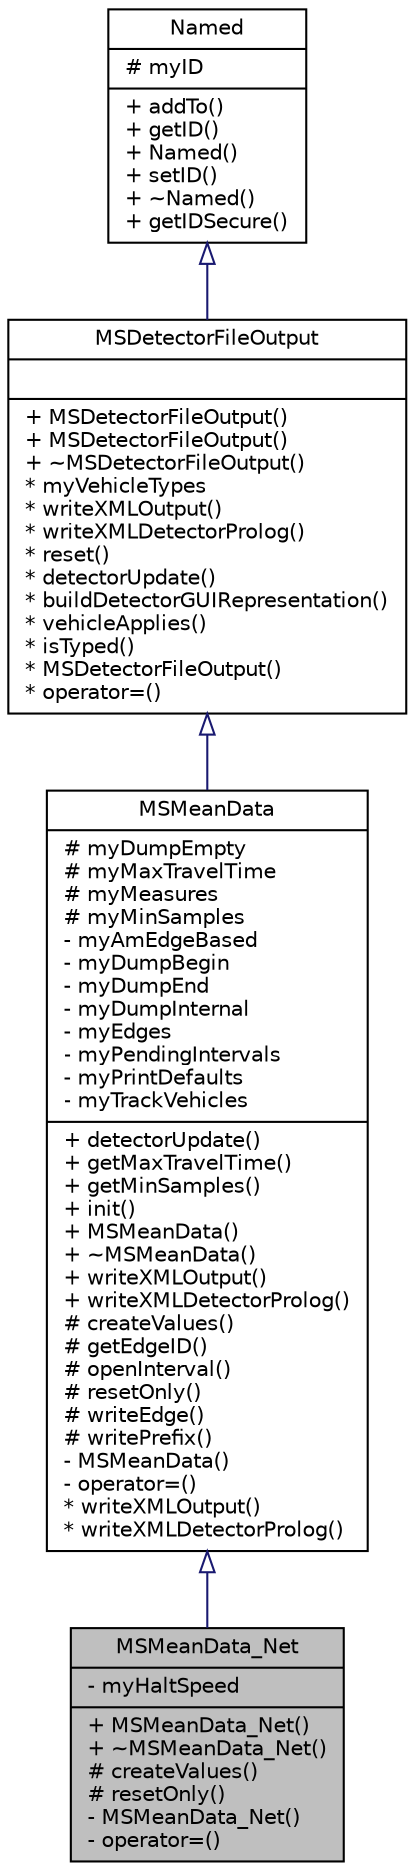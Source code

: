digraph "MSMeanData_Net"
{
  edge [fontname="Helvetica",fontsize="10",labelfontname="Helvetica",labelfontsize="10"];
  node [fontname="Helvetica",fontsize="10",shape=record];
  Node0 [label="{MSMeanData_Net\n|- myHaltSpeed\l|+ MSMeanData_Net()\l+ ~MSMeanData_Net()\l# createValues()\l# resetOnly()\l- MSMeanData_Net()\l- operator=()\l}",height=0.2,width=0.4,color="black", fillcolor="grey75", style="filled", fontcolor="black"];
  Node1 -> Node0 [dir="back",color="midnightblue",fontsize="10",style="solid",arrowtail="onormal",fontname="Helvetica"];
  Node1 [label="{MSMeanData\n|# myDumpEmpty\l# myMaxTravelTime\l# myMeasures\l# myMinSamples\l- myAmEdgeBased\l- myDumpBegin\l- myDumpEnd\l- myDumpInternal\l- myEdges\l- myPendingIntervals\l- myPrintDefaults\l- myTrackVehicles\l|+ detectorUpdate()\l+ getMaxTravelTime()\l+ getMinSamples()\l+ init()\l+ MSMeanData()\l+ ~MSMeanData()\l+ writeXMLOutput()\l+ writeXMLDetectorProlog()\l# createValues()\l# getEdgeID()\l# openInterval()\l# resetOnly()\l# writeEdge()\l# writePrefix()\l- MSMeanData()\l- operator=()\l* writeXMLOutput()\l* writeXMLDetectorProlog()\l}",height=0.2,width=0.4,color="black", fillcolor="white", style="filled",URL="$d3/d67/class_m_s_mean_data.html",tooltip="Data collector for edges/lanes. "];
  Node2 -> Node1 [dir="back",color="midnightblue",fontsize="10",style="solid",arrowtail="onormal",fontname="Helvetica"];
  Node2 [label="{MSDetectorFileOutput\n||+ MSDetectorFileOutput()\l+ MSDetectorFileOutput()\l+ ~MSDetectorFileOutput()\l* myVehicleTypes\l* writeXMLOutput()\l* writeXMLDetectorProlog()\l* reset()\l* detectorUpdate()\l* buildDetectorGUIRepresentation()\l* vehicleApplies()\l* isTyped()\l* MSDetectorFileOutput()\l* operator=()\l}",height=0.2,width=0.4,color="black", fillcolor="white", style="filled",URL="$d4/de2/class_m_s_detector_file_output.html",tooltip="Base of value-generating classes (detectors) "];
  Node3 -> Node2 [dir="back",color="midnightblue",fontsize="10",style="solid",arrowtail="onormal",fontname="Helvetica"];
  Node3 [label="{Named\n|# myID\l|+ addTo()\l+ getID()\l+ Named()\l+ setID()\l+ ~Named()\l+ getIDSecure()\l}",height=0.2,width=0.4,color="black", fillcolor="white", style="filled",URL="$d5/dbf/class_named.html",tooltip="Base class for objects which have an id. "];
}
